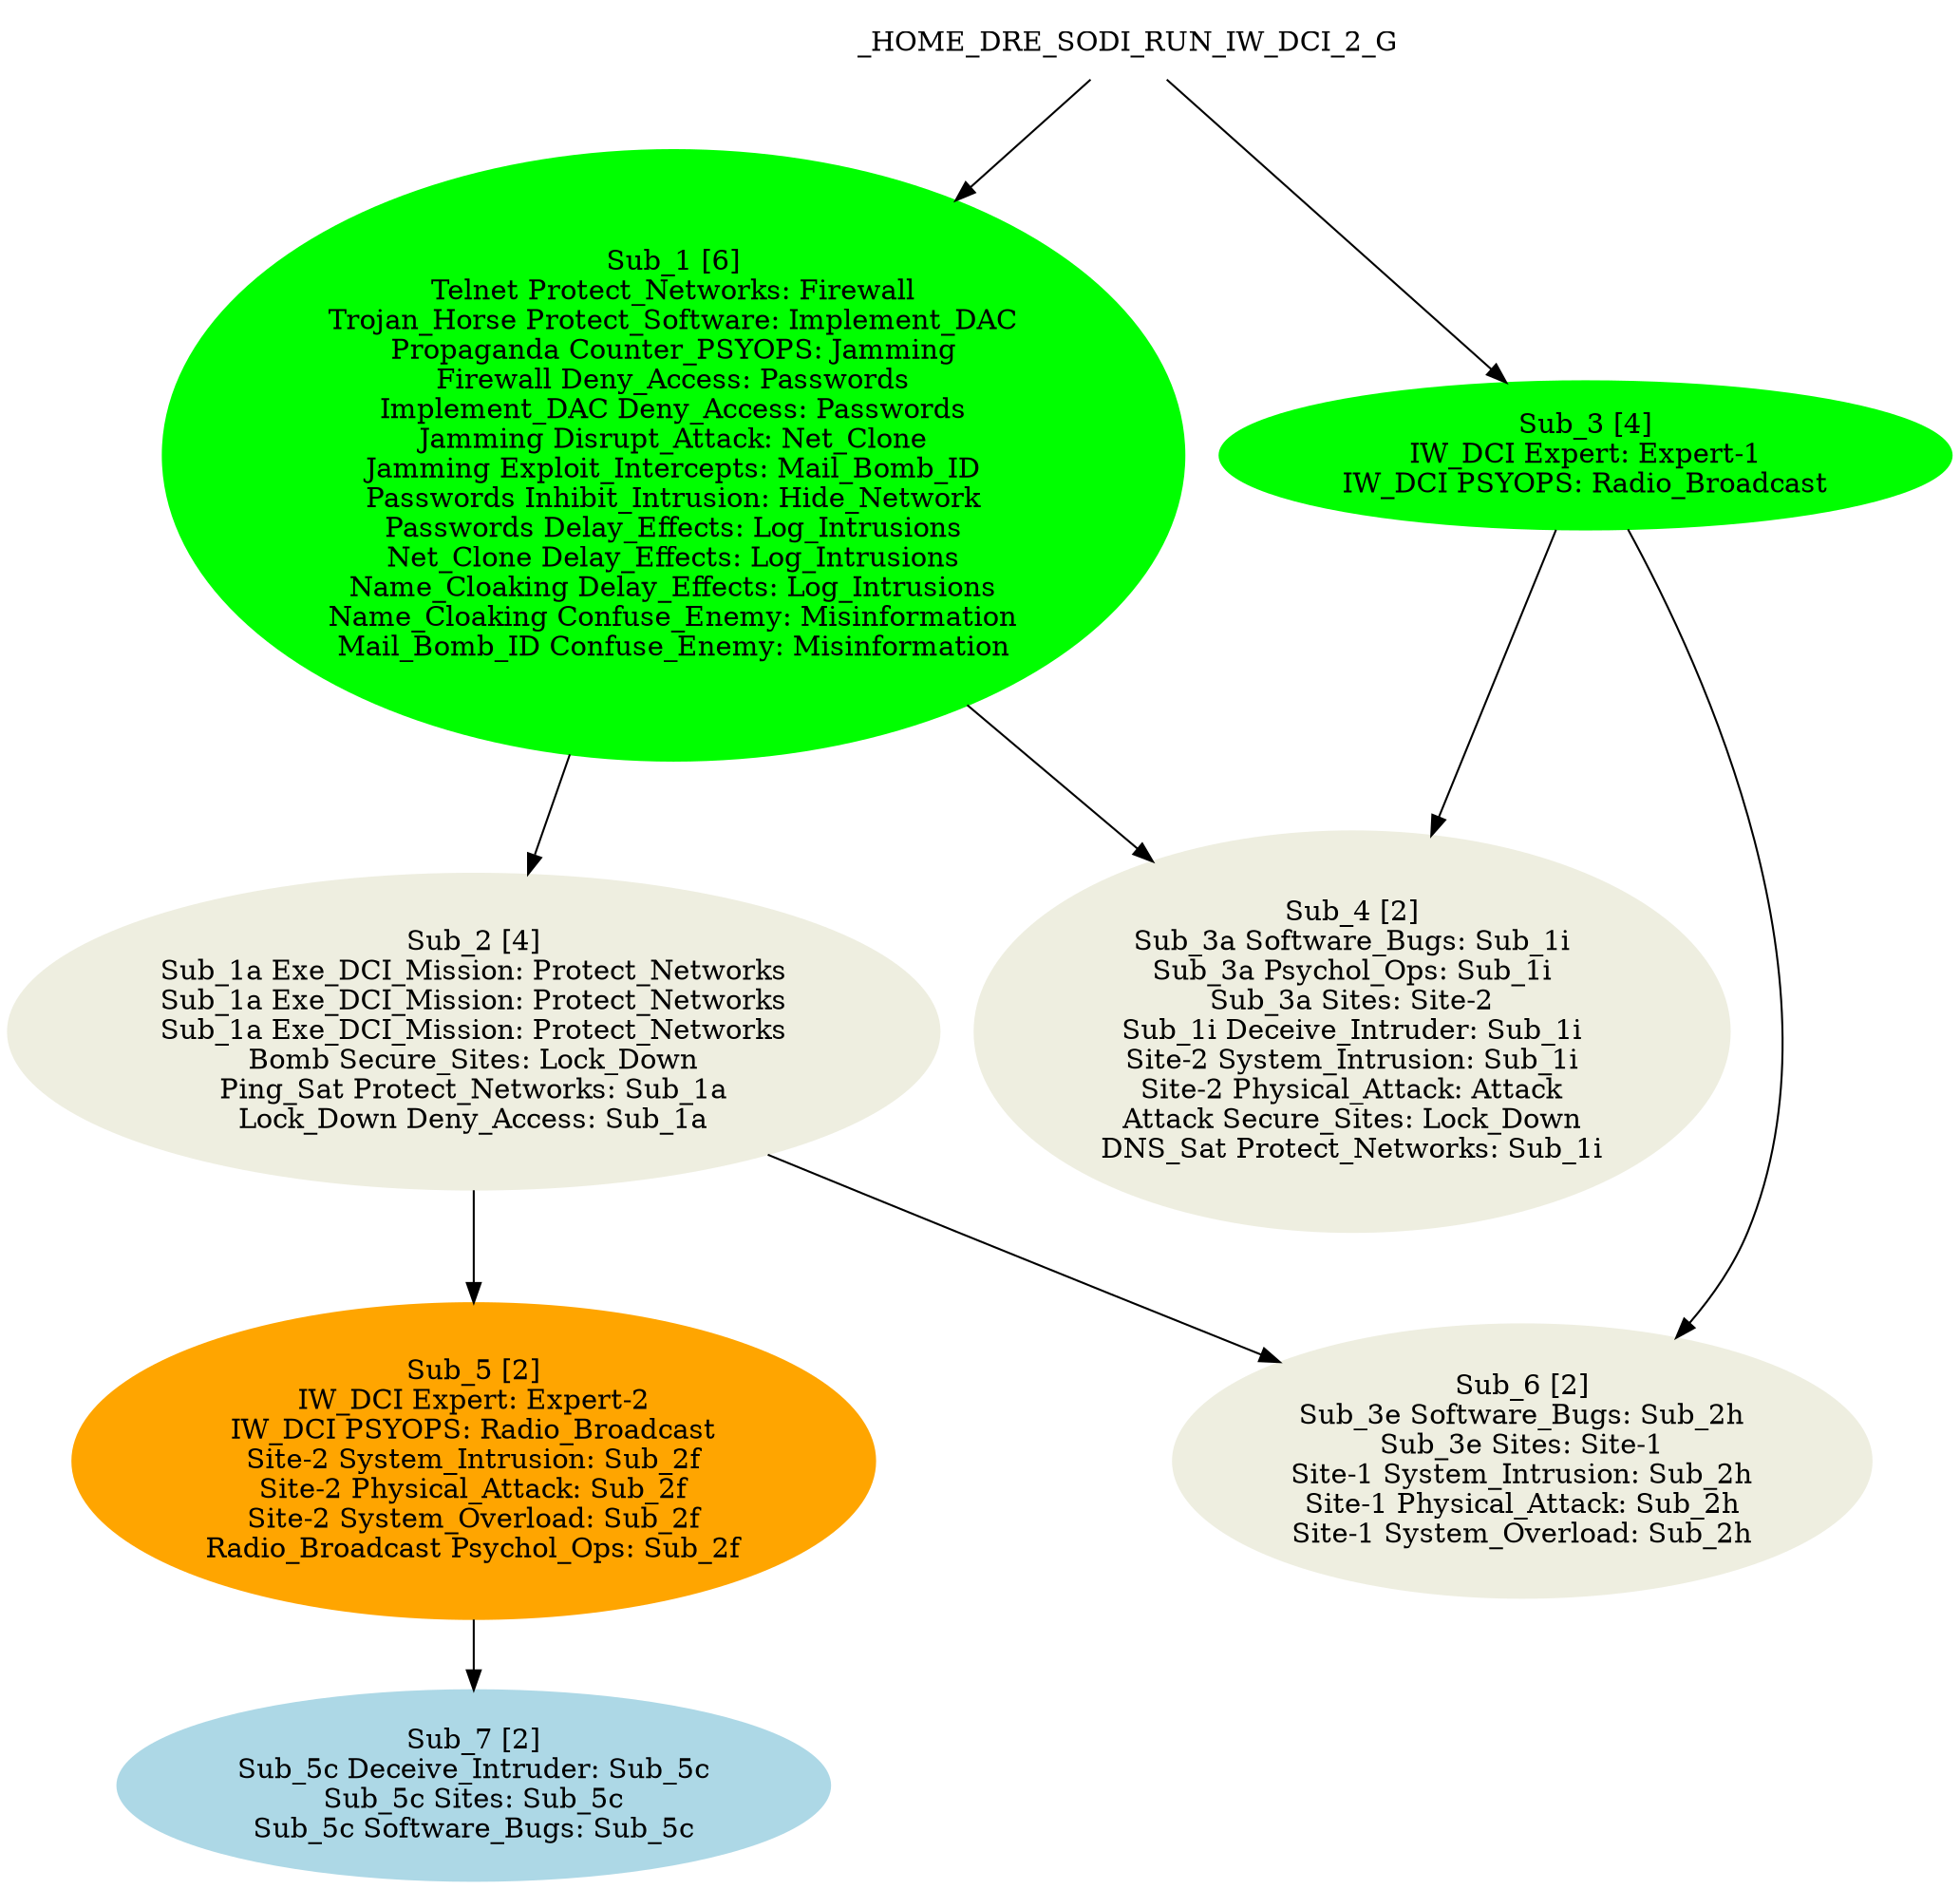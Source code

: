 digraph G {
	node [style=filled];
_HOME_DRE_SODI_RUN_IW_DCI_2_G;
 	_HOME_DRE_SODI_RUN_IW_DCI_2_G [color=white, label="_HOME_DRE_SODI_RUN_IW_DCI_2_G"];
	_HOME_DRE_SODI_RUN_IW_DCI_2_G -> Sub_1;
 	Sub_1 [color=green1, label="Sub_1 [6]\nTelnet Protect_Networks: Firewall\nTrojan_Horse Protect_Software: Implement_DAC\nPropaganda Counter_PSYOPS: Jamming\nFirewall Deny_Access: Passwords\nImplement_DAC Deny_Access: Passwords\nJamming Disrupt_Attack: Net_Clone\nJamming Exploit_Intercepts: Mail_Bomb_ID\nPasswords Inhibit_Intrusion: Hide_Network\nPasswords Delay_Effects: Log_Intrusions\nNet_Clone Delay_Effects: Log_Intrusions\nName_Cloaking Delay_Effects: Log_Intrusions\nName_Cloaking Confuse_Enemy: Misinformation\nMail_Bomb_ID Confuse_Enemy: Misinformation\n"];
	Sub_1 -> Sub_2;
 	Sub_2 [color=ivory2, label="Sub_2 [4]\nSub_1a Exe_DCI_Mission: Protect_Networks\nSub_1a Exe_DCI_Mission: Protect_Networks\nSub_1a Exe_DCI_Mission: Protect_Networks\nBomb Secure_Sites: Lock_Down\nPing_Sat Protect_Networks: Sub_1a\nLock_Down Deny_Access: Sub_1a\n"];
	Sub_2 -> Sub_5;
 	Sub_5 [color=orange1, label="Sub_5 [2]\nIW_DCI Expert: Expert-2\nIW_DCI PSYOPS: Radio_Broadcast\nSite-2 System_Intrusion: Sub_2f\nSite-2 Physical_Attack: Sub_2f\nSite-2 System_Overload: Sub_2f\nRadio_Broadcast Psychol_Ops: Sub_2f\n"];
	Sub_5 -> Sub_7;
 	Sub_7 [color=lightblue, label="Sub_7 [2]\nSub_5c Deceive_Intruder: Sub_5c\nSub_5c Sites: Sub_5c\nSub_5c Software_Bugs: Sub_5c\n"];
	Sub_2 -> Sub_6;
 	Sub_1 -> Sub_4;
 	_HOME_DRE_SODI_RUN_IW_DCI_2_G -> Sub_3;
 	Sub_3 [color=green1, label="Sub_3 [4]\nIW_DCI Expert: Expert-1\nIW_DCI PSYOPS: Radio_Broadcast\n"];
	Sub_3 -> Sub_4;
 	Sub_4 [color=ivory2, label="Sub_4 [2]\nSub_3a Software_Bugs: Sub_1i\nSub_3a Psychol_Ops: Sub_1i\nSub_3a Sites: Site-2\nSub_1i Deceive_Intruder: Sub_1i\nSite-2 System_Intrusion: Sub_1i\nSite-2 Physical_Attack: Attack\nAttack Secure_Sites: Lock_Down\nDNS_Sat Protect_Networks: Sub_1i\n"];
	Sub_3 -> Sub_6;
 	Sub_6 [color=ivory2, label="Sub_6 [2]\nSub_3e Software_Bugs: Sub_2h\nSub_3e Sites: Site-1\nSite-1 System_Intrusion: Sub_2h\nSite-1 Physical_Attack: Sub_2h\nSite-1 System_Overload: Sub_2h\n"];
}
